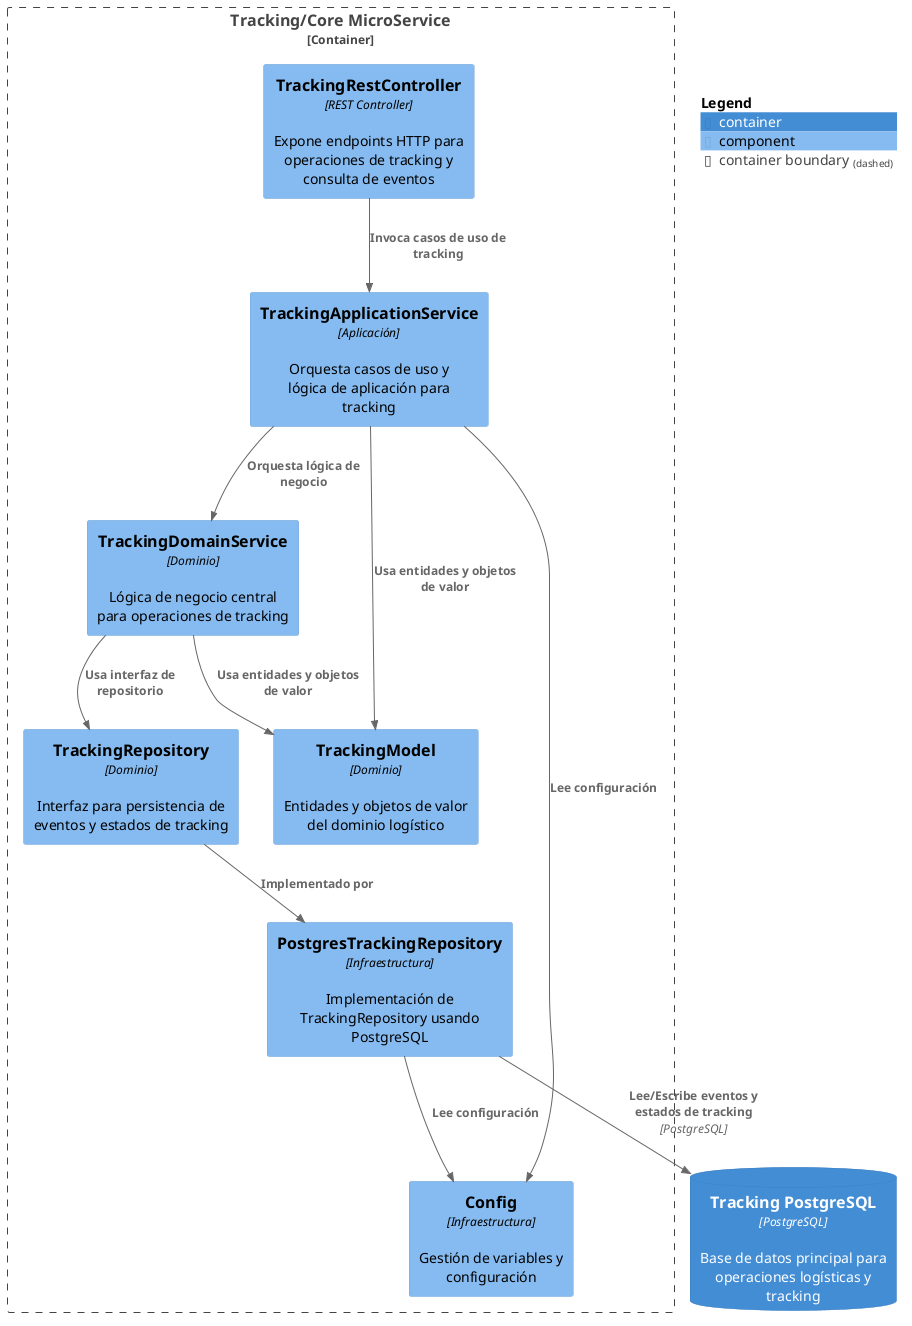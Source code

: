 @startuml
!include <C4/C4_Component>

ContainerDb(trackingdb, "Tracking PostgreSQL", "PostgreSQL", "Base de datos principal para operaciones logísticas y tracking")

Container_Boundary(core, "Tracking/Core MicroService") {
    Component(rest, "TrackingRestController", "REST Controller", "Expone endpoints HTTP para operaciones de tracking y consulta de eventos")
    Component(appService, "TrackingApplicationService", "Aplicación", "Orquesta casos de uso y lógica de aplicación para tracking")
    Component(domainService, "TrackingDomainService", "Dominio", "Lógica de negocio central para operaciones de tracking")
    Component(model, "TrackingModel", "Dominio", "Entidades y objetos de valor del dominio logístico")
    Component(repo, "TrackingRepository", "Dominio", "Interfaz para persistencia de eventos y estados de tracking")
    Component(pgRepo, "PostgresTrackingRepository", "Infraestructura", "Implementación de TrackingRepository usando PostgreSQL")
    Component(config, "Config", "Infraestructura", "Gestión de variables y configuración")
}

Rel(rest, appService, "Invoca casos de uso de tracking")
Rel(appService, domainService, "Orquesta lógica de negocio")
Rel(domainService, repo, "Usa interfaz de repositorio")
Rel(repo, pgRepo, "Implementado por")
Rel(pgRepo, trackingdb, "Lee/Escribe eventos y estados de tracking", "PostgreSQL")
Rel(appService, model, "Usa entidades y objetos de valor")
Rel(domainService, model, "Usa entidades y objetos de valor")
Rel(appService, config, "Lee configuración")
Rel(pgRepo, config, "Lee configuración")

SHOW_FLOATING_LEGEND()

@enduml
